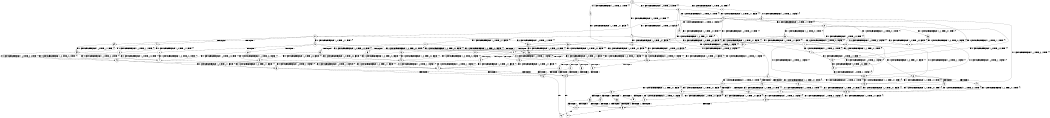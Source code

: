 digraph BCG {
size = "7, 10.5";
center = TRUE;
node [shape = circle];
0 [peripheries = 2];
0 -> 1 [label = "EX !0 !ATOMIC_EXCH_BRANCH (1, +0, TRUE, +0, 2, TRUE) !{}"];
0 -> 2 [label = "EX !1 !ATOMIC_EXCH_BRANCH (1, +1, TRUE, +0, 1, TRUE) !{}"];
0 -> 3 [label = "EX !0 !ATOMIC_EXCH_BRANCH (1, +0, TRUE, +0, 2, TRUE) !{}"];
0 -> 4 [label = "EX !1 !ATOMIC_EXCH_BRANCH (1, +1, TRUE, +0, 1, TRUE) !{}"];
1 -> 5 [label = "EX !0 !ATOMIC_EXCH_BRANCH (1, +0, TRUE, +1, 1, FALSE) !{}"];
2 -> 6 [label = "EX !1 !ATOMIC_EXCH_BRANCH (1, +1, TRUE, +0, 1, FALSE) !{}"];
3 -> 5 [label = "EX !0 !ATOMIC_EXCH_BRANCH (1, +0, TRUE, +1, 1, FALSE) !{}"];
3 -> 7 [label = "EX !1 !ATOMIC_EXCH_BRANCH (1, +1, TRUE, +0, 1, TRUE) !{}"];
3 -> 8 [label = "EX !0 !ATOMIC_EXCH_BRANCH (1, +0, TRUE, +1, 1, FALSE) !{}"];
3 -> 9 [label = "EX !1 !ATOMIC_EXCH_BRANCH (1, +1, TRUE, +0, 1, TRUE) !{}"];
4 -> 6 [label = "EX !1 !ATOMIC_EXCH_BRANCH (1, +1, TRUE, +0, 1, FALSE) !{}"];
4 -> 10 [label = "EX !0 !ATOMIC_EXCH_BRANCH (1, +0, TRUE, +0, 2, FALSE) !{}"];
4 -> 11 [label = "EX !1 !ATOMIC_EXCH_BRANCH (1, +1, TRUE, +0, 1, FALSE) !{}"];
4 -> 12 [label = "EX !0 !ATOMIC_EXCH_BRANCH (1, +0, TRUE, +0, 2, FALSE) !{}"];
5 -> 13 [label = "EX !1 !ATOMIC_EXCH_BRANCH (1, +1, TRUE, +0, 1, TRUE) !{}"];
6 -> 14 [label = "EX !0 !ATOMIC_EXCH_BRANCH (1, +0, TRUE, +0, 2, FALSE) !{}"];
7 -> 15 [label = "EX !0 !ATOMIC_EXCH_BRANCH (1, +0, TRUE, +1, 1, TRUE) !{}"];
8 -> 13 [label = "EX !1 !ATOMIC_EXCH_BRANCH (1, +1, TRUE, +0, 1, TRUE) !{}"];
8 -> 16 [label = "TERMINATE !0"];
8 -> 17 [label = "EX !1 !ATOMIC_EXCH_BRANCH (1, +1, TRUE, +0, 1, TRUE) !{}"];
8 -> 18 [label = "TERMINATE !0"];
9 -> 15 [label = "EX !0 !ATOMIC_EXCH_BRANCH (1, +0, TRUE, +1, 1, TRUE) !{}"];
9 -> 19 [label = "EX !1 !ATOMIC_EXCH_BRANCH (1, +1, TRUE, +0, 1, FALSE) !{}"];
9 -> 20 [label = "EX !0 !ATOMIC_EXCH_BRANCH (1, +0, TRUE, +1, 1, TRUE) !{}"];
9 -> 21 [label = "EX !1 !ATOMIC_EXCH_BRANCH (1, +1, TRUE, +0, 1, FALSE) !{}"];
10 -> 22 [label = "EX !0 !ATOMIC_EXCH_BRANCH (1, +0, TRUE, +1, 1, FALSE) !{}"];
11 -> 14 [label = "EX !0 !ATOMIC_EXCH_BRANCH (1, +0, TRUE, +0, 2, FALSE) !{}"];
11 -> 23 [label = "TERMINATE !1"];
11 -> 24 [label = "EX !0 !ATOMIC_EXCH_BRANCH (1, +0, TRUE, +0, 2, FALSE) !{}"];
11 -> 25 [label = "TERMINATE !1"];
12 -> 22 [label = "EX !0 !ATOMIC_EXCH_BRANCH (1, +0, TRUE, +1, 1, FALSE) !{}"];
12 -> 7 [label = "EX !1 !ATOMIC_EXCH_BRANCH (1, +1, TRUE, +0, 1, TRUE) !{}"];
12 -> 26 [label = "EX !0 !ATOMIC_EXCH_BRANCH (1, +0, TRUE, +1, 1, FALSE) !{}"];
12 -> 9 [label = "EX !1 !ATOMIC_EXCH_BRANCH (1, +1, TRUE, +0, 1, TRUE) !{}"];
13 -> 27 [label = "EX !1 !ATOMIC_EXCH_BRANCH (1, +1, TRUE, +0, 1, FALSE) !{}"];
14 -> 28 [label = "EX !0 !ATOMIC_EXCH_BRANCH (1, +0, TRUE, +1, 1, FALSE) !{}"];
15 -> 29 [label = "EX !0 !ATOMIC_EXCH_BRANCH (1, +0, TRUE, +0, 2, TRUE) !{}"];
16 -> 30 [label = "EX !1 !ATOMIC_EXCH_BRANCH (1, +1, TRUE, +0, 1, TRUE) !{}"];
17 -> 27 [label = "EX !1 !ATOMIC_EXCH_BRANCH (1, +1, TRUE, +0, 1, FALSE) !{}"];
17 -> 31 [label = "TERMINATE !0"];
17 -> 32 [label = "EX !1 !ATOMIC_EXCH_BRANCH (1, +1, TRUE, +0, 1, FALSE) !{}"];
17 -> 33 [label = "TERMINATE !0"];
18 -> 30 [label = "EX !1 !ATOMIC_EXCH_BRANCH (1, +1, TRUE, +0, 1, TRUE) !{}"];
18 -> 34 [label = "EX !1 !ATOMIC_EXCH_BRANCH (1, +1, TRUE, +0, 1, TRUE) !{}"];
19 -> 35 [label = "EX !0 !ATOMIC_EXCH_BRANCH (1, +0, TRUE, +1, 1, TRUE) !{}"];
20 -> 29 [label = "EX !0 !ATOMIC_EXCH_BRANCH (1, +0, TRUE, +0, 2, TRUE) !{}"];
20 -> 36 [label = "EX !1 !ATOMIC_EXCH_BRANCH (1, +1, TRUE, +0, 1, TRUE) !{}"];
20 -> 37 [label = "EX !0 !ATOMIC_EXCH_BRANCH (1, +0, TRUE, +0, 2, TRUE) !{}"];
20 -> 38 [label = "EX !1 !ATOMIC_EXCH_BRANCH (1, +1, TRUE, +0, 1, TRUE) !{}"];
21 -> 35 [label = "EX !0 !ATOMIC_EXCH_BRANCH (1, +0, TRUE, +1, 1, TRUE) !{}"];
21 -> 39 [label = "TERMINATE !1"];
21 -> 40 [label = "EX !0 !ATOMIC_EXCH_BRANCH (1, +0, TRUE, +1, 1, TRUE) !{}"];
21 -> 41 [label = "TERMINATE !1"];
22 -> 13 [label = "EX !1 !ATOMIC_EXCH_BRANCH (1, +1, TRUE, +0, 1, TRUE) !{}"];
23 -> 42 [label = "EX !0 !ATOMIC_EXCH_BRANCH (1, +0, TRUE, +0, 2, FALSE) !{}"];
24 -> 28 [label = "EX !0 !ATOMIC_EXCH_BRANCH (1, +0, TRUE, +1, 1, FALSE) !{}"];
24 -> 43 [label = "TERMINATE !1"];
24 -> 44 [label = "EX !0 !ATOMIC_EXCH_BRANCH (1, +0, TRUE, +1, 1, FALSE) !{}"];
24 -> 45 [label = "TERMINATE !1"];
25 -> 42 [label = "EX !0 !ATOMIC_EXCH_BRANCH (1, +0, TRUE, +0, 2, FALSE) !{}"];
25 -> 46 [label = "EX !0 !ATOMIC_EXCH_BRANCH (1, +0, TRUE, +0, 2, FALSE) !{}"];
26 -> 13 [label = "EX !1 !ATOMIC_EXCH_BRANCH (1, +1, TRUE, +0, 1, TRUE) !{}"];
26 -> 47 [label = "TERMINATE !0"];
26 -> 17 [label = "EX !1 !ATOMIC_EXCH_BRANCH (1, +1, TRUE, +0, 1, TRUE) !{}"];
26 -> 48 [label = "TERMINATE !0"];
27 -> 49 [label = "TERMINATE !0"];
28 -> 50 [label = "TERMINATE !0"];
29 -> 22 [label = "EX !0 !ATOMIC_EXCH_BRANCH (1, +0, TRUE, +1, 1, FALSE) !{}"];
30 -> 51 [label = "EX !1 !ATOMIC_EXCH_BRANCH (1, +1, TRUE, +0, 1, FALSE) !{}"];
31 -> 51 [label = "EX !1 !ATOMIC_EXCH_BRANCH (1, +1, TRUE, +0, 1, FALSE) !{}"];
32 -> 49 [label = "TERMINATE !0"];
32 -> 52 [label = "TERMINATE !1"];
32 -> 53 [label = "TERMINATE !0"];
32 -> 54 [label = "TERMINATE !1"];
33 -> 51 [label = "EX !1 !ATOMIC_EXCH_BRANCH (1, +1, TRUE, +0, 1, FALSE) !{}"];
33 -> 55 [label = "EX !1 !ATOMIC_EXCH_BRANCH (1, +1, TRUE, +0, 1, FALSE) !{}"];
34 -> 51 [label = "EX !1 !ATOMIC_EXCH_BRANCH (1, +1, TRUE, +0, 1, FALSE) !{}"];
34 -> 55 [label = "EX !1 !ATOMIC_EXCH_BRANCH (1, +1, TRUE, +0, 1, FALSE) !{}"];
35 -> 56 [label = "EX !0 !ATOMIC_EXCH_BRANCH (1, +0, TRUE, +0, 2, TRUE) !{}"];
36 -> 10 [label = "EX !0 !ATOMIC_EXCH_BRANCH (1, +0, TRUE, +0, 2, FALSE) !{}"];
37 -> 22 [label = "EX !0 !ATOMIC_EXCH_BRANCH (1, +0, TRUE, +1, 1, FALSE) !{}"];
37 -> 7 [label = "EX !1 !ATOMIC_EXCH_BRANCH (1, +1, TRUE, +0, 1, TRUE) !{}"];
37 -> 26 [label = "EX !0 !ATOMIC_EXCH_BRANCH (1, +0, TRUE, +1, 1, FALSE) !{}"];
37 -> 9 [label = "EX !1 !ATOMIC_EXCH_BRANCH (1, +1, TRUE, +0, 1, TRUE) !{}"];
38 -> 10 [label = "EX !0 !ATOMIC_EXCH_BRANCH (1, +0, TRUE, +0, 2, FALSE) !{}"];
38 -> 57 [label = "EX !1 !ATOMIC_EXCH_BRANCH (1, +1, TRUE, +0, 1, FALSE) !{}"];
38 -> 12 [label = "EX !0 !ATOMIC_EXCH_BRANCH (1, +0, TRUE, +0, 2, FALSE) !{}"];
38 -> 58 [label = "EX !1 !ATOMIC_EXCH_BRANCH (1, +1, TRUE, +0, 1, FALSE) !{}"];
39 -> 59 [label = "EX !0 !ATOMIC_EXCH_BRANCH (1, +0, TRUE, +1, 1, TRUE) !{}"];
40 -> 56 [label = "EX !0 !ATOMIC_EXCH_BRANCH (1, +0, TRUE, +0, 2, TRUE) !{}"];
40 -> 60 [label = "TERMINATE !1"];
40 -> 61 [label = "EX !0 !ATOMIC_EXCH_BRANCH (1, +0, TRUE, +0, 2, TRUE) !{}"];
40 -> 62 [label = "TERMINATE !1"];
41 -> 59 [label = "EX !0 !ATOMIC_EXCH_BRANCH (1, +0, TRUE, +1, 1, TRUE) !{}"];
41 -> 63 [label = "EX !0 !ATOMIC_EXCH_BRANCH (1, +0, TRUE, +1, 1, TRUE) !{}"];
42 -> 64 [label = "EX !0 !ATOMIC_EXCH_BRANCH (1, +0, TRUE, +1, 1, FALSE) !{}"];
43 -> 64 [label = "EX !0 !ATOMIC_EXCH_BRANCH (1, +0, TRUE, +1, 1, FALSE) !{}"];
44 -> 50 [label = "TERMINATE !0"];
44 -> 65 [label = "TERMINATE !1"];
44 -> 66 [label = "TERMINATE !0"];
44 -> 67 [label = "TERMINATE !1"];
45 -> 64 [label = "EX !0 !ATOMIC_EXCH_BRANCH (1, +0, TRUE, +1, 1, FALSE) !{}"];
45 -> 68 [label = "EX !0 !ATOMIC_EXCH_BRANCH (1, +0, TRUE, +1, 1, FALSE) !{}"];
46 -> 64 [label = "EX !0 !ATOMIC_EXCH_BRANCH (1, +0, TRUE, +1, 1, FALSE) !{}"];
46 -> 68 [label = "EX !0 !ATOMIC_EXCH_BRANCH (1, +0, TRUE, +1, 1, FALSE) !{}"];
47 -> 30 [label = "EX !1 !ATOMIC_EXCH_BRANCH (1, +1, TRUE, +0, 1, TRUE) !{}"];
48 -> 30 [label = "EX !1 !ATOMIC_EXCH_BRANCH (1, +1, TRUE, +0, 1, TRUE) !{}"];
48 -> 34 [label = "EX !1 !ATOMIC_EXCH_BRANCH (1, +1, TRUE, +0, 1, TRUE) !{}"];
49 -> 69 [label = "TERMINATE !1"];
50 -> 70 [label = "TERMINATE !1"];
51 -> 69 [label = "TERMINATE !1"];
52 -> 69 [label = "TERMINATE !0"];
53 -> 69 [label = "TERMINATE !1"];
53 -> 71 [label = "TERMINATE !1"];
54 -> 69 [label = "TERMINATE !0"];
54 -> 71 [label = "TERMINATE !0"];
55 -> 69 [label = "TERMINATE !1"];
55 -> 71 [label = "TERMINATE !1"];
56 -> 28 [label = "EX !0 !ATOMIC_EXCH_BRANCH (1, +0, TRUE, +1, 1, FALSE) !{}"];
57 -> 14 [label = "EX !0 !ATOMIC_EXCH_BRANCH (1, +0, TRUE, +0, 2, FALSE) !{}"];
58 -> 14 [label = "EX !0 !ATOMIC_EXCH_BRANCH (1, +0, TRUE, +0, 2, FALSE) !{}"];
58 -> 72 [label = "TERMINATE !1"];
58 -> 24 [label = "EX !0 !ATOMIC_EXCH_BRANCH (1, +0, TRUE, +0, 2, FALSE) !{}"];
58 -> 73 [label = "TERMINATE !1"];
59 -> 74 [label = "EX !0 !ATOMIC_EXCH_BRANCH (1, +0, TRUE, +0, 2, TRUE) !{}"];
60 -> 74 [label = "EX !0 !ATOMIC_EXCH_BRANCH (1, +0, TRUE, +0, 2, TRUE) !{}"];
61 -> 28 [label = "EX !0 !ATOMIC_EXCH_BRANCH (1, +0, TRUE, +1, 1, FALSE) !{}"];
61 -> 43 [label = "TERMINATE !1"];
61 -> 44 [label = "EX !0 !ATOMIC_EXCH_BRANCH (1, +0, TRUE, +1, 1, FALSE) !{}"];
61 -> 45 [label = "TERMINATE !1"];
62 -> 74 [label = "EX !0 !ATOMIC_EXCH_BRANCH (1, +0, TRUE, +0, 2, TRUE) !{}"];
62 -> 75 [label = "EX !0 !ATOMIC_EXCH_BRANCH (1, +0, TRUE, +0, 2, TRUE) !{}"];
63 -> 74 [label = "EX !0 !ATOMIC_EXCH_BRANCH (1, +0, TRUE, +0, 2, TRUE) !{}"];
63 -> 75 [label = "EX !0 !ATOMIC_EXCH_BRANCH (1, +0, TRUE, +0, 2, TRUE) !{}"];
64 -> 70 [label = "TERMINATE !0"];
65 -> 70 [label = "TERMINATE !0"];
66 -> 70 [label = "TERMINATE !1"];
66 -> 76 [label = "TERMINATE !1"];
67 -> 70 [label = "TERMINATE !0"];
67 -> 76 [label = "TERMINATE !0"];
68 -> 70 [label = "TERMINATE !0"];
68 -> 76 [label = "TERMINATE !0"];
69 -> 77 [label = "exit"];
70 -> 77 [label = "exit"];
71 -> 78 [label = "exit"];
72 -> 42 [label = "EX !0 !ATOMIC_EXCH_BRANCH (1, +0, TRUE, +0, 2, FALSE) !{}"];
73 -> 42 [label = "EX !0 !ATOMIC_EXCH_BRANCH (1, +0, TRUE, +0, 2, FALSE) !{}"];
73 -> 46 [label = "EX !0 !ATOMIC_EXCH_BRANCH (1, +0, TRUE, +0, 2, FALSE) !{}"];
74 -> 64 [label = "EX !0 !ATOMIC_EXCH_BRANCH (1, +0, TRUE, +1, 1, FALSE) !{}"];
75 -> 64 [label = "EX !0 !ATOMIC_EXCH_BRANCH (1, +0, TRUE, +1, 1, FALSE) !{}"];
75 -> 68 [label = "EX !0 !ATOMIC_EXCH_BRANCH (1, +0, TRUE, +1, 1, FALSE) !{}"];
76 -> 78 [label = "exit"];
}
